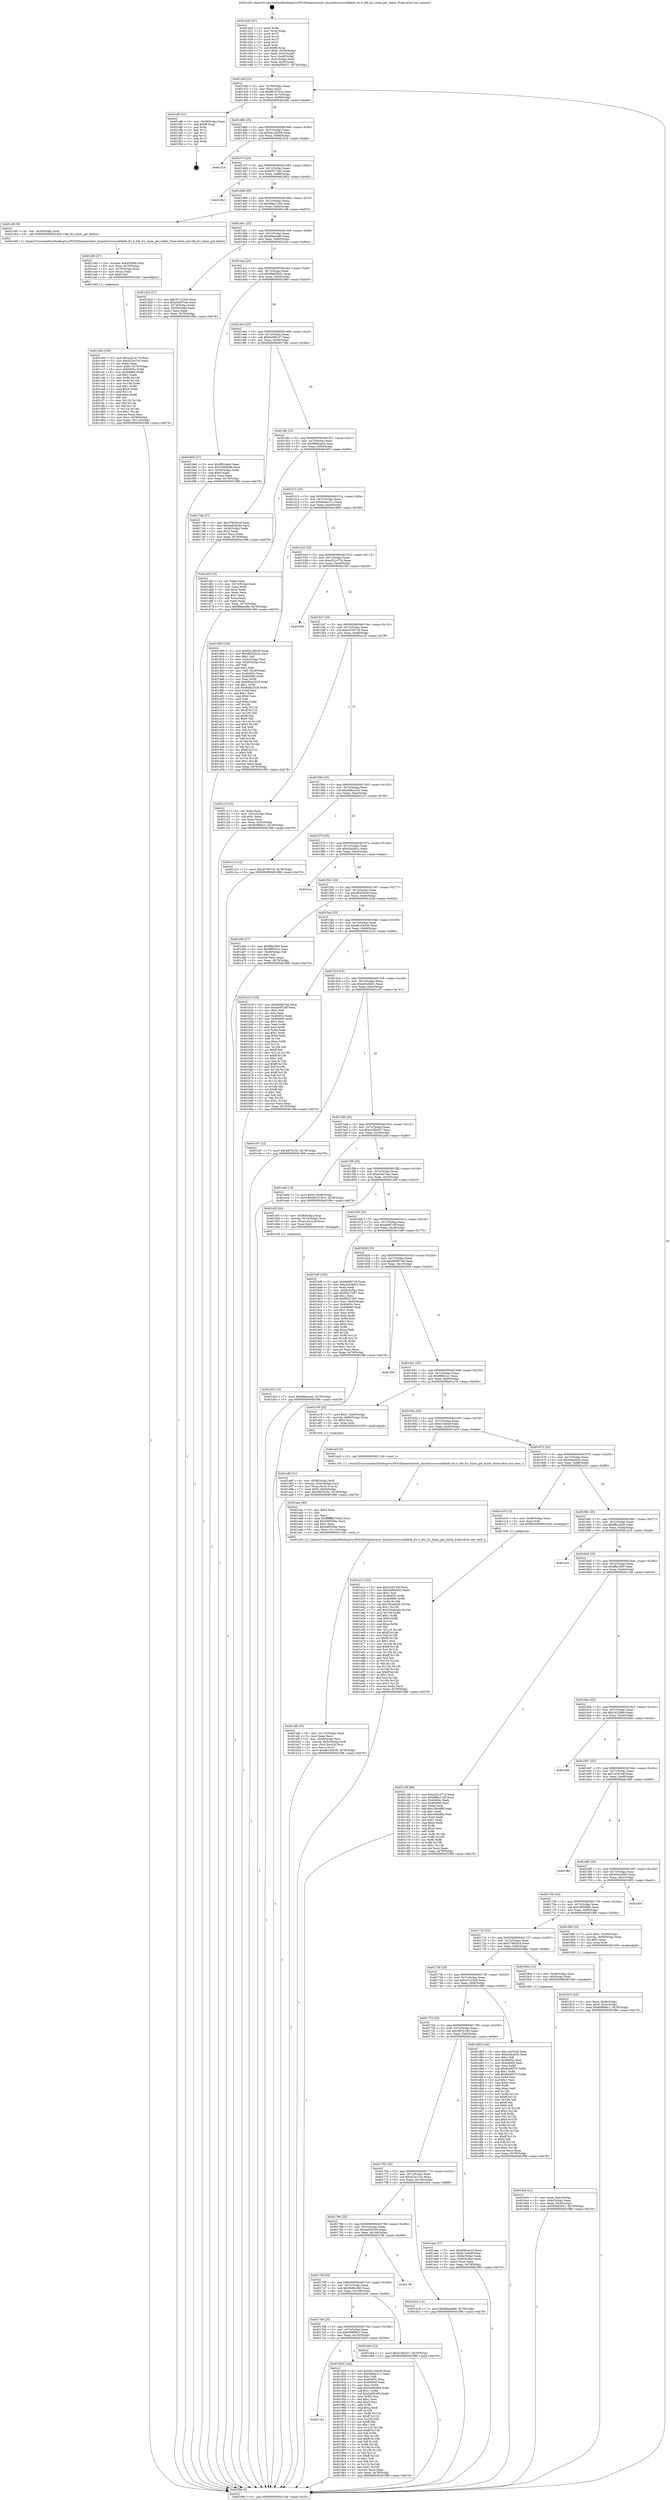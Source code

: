 digraph "0x401420" {
  label = "0x401420 (/mnt/c/Users/mathe/Desktop/tcc/POCII/binaries/extr_linuxdriversscsibfabfa_fcs.h_bfa_fcs_itnim_get_halitn_Final-ollvm.out::main(0))"
  labelloc = "t"
  node[shape=record]

  Entry [label="",width=0.3,height=0.3,shape=circle,fillcolor=black,style=filled]
  "0x40144f" [label="{
     0x40144f [23]\l
     | [instrs]\l
     &nbsp;&nbsp;0x40144f \<+3\>: mov -0x78(%rbp),%eax\l
     &nbsp;&nbsp;0x401452 \<+2\>: mov %eax,%ecx\l
     &nbsp;&nbsp;0x401454 \<+6\>: sub $0x80337bc3,%ecx\l
     &nbsp;&nbsp;0x40145a \<+3\>: mov %eax,-0x7c(%rbp)\l
     &nbsp;&nbsp;0x40145d \<+3\>: mov %ecx,-0x80(%rbp)\l
     &nbsp;&nbsp;0x401460 \<+6\>: je 0000000000401ef0 \<main+0xad0\>\l
  }"]
  "0x401ef0" [label="{
     0x401ef0 [21]\l
     | [instrs]\l
     &nbsp;&nbsp;0x401ef0 \<+3\>: mov -0x38(%rbp),%eax\l
     &nbsp;&nbsp;0x401ef3 \<+7\>: add $0xf8,%rsp\l
     &nbsp;&nbsp;0x401efa \<+1\>: pop %rbx\l
     &nbsp;&nbsp;0x401efb \<+2\>: pop %r12\l
     &nbsp;&nbsp;0x401efd \<+2\>: pop %r13\l
     &nbsp;&nbsp;0x401eff \<+2\>: pop %r14\l
     &nbsp;&nbsp;0x401f01 \<+2\>: pop %r15\l
     &nbsp;&nbsp;0x401f03 \<+1\>: pop %rbp\l
     &nbsp;&nbsp;0x401f04 \<+1\>: ret\l
  }"]
  "0x401466" [label="{
     0x401466 [25]\l
     | [instrs]\l
     &nbsp;&nbsp;0x401466 \<+5\>: jmp 000000000040146b \<main+0x4b\>\l
     &nbsp;&nbsp;0x40146b \<+3\>: mov -0x7c(%rbp),%eax\l
     &nbsp;&nbsp;0x40146e \<+5\>: sub $0x8412bb58,%eax\l
     &nbsp;&nbsp;0x401473 \<+6\>: mov %eax,-0x84(%rbp)\l
     &nbsp;&nbsp;0x401479 \<+6\>: je 0000000000401f1d \<main+0xafd\>\l
  }"]
  Exit [label="",width=0.3,height=0.3,shape=circle,fillcolor=black,style=filled,peripheries=2]
  "0x401f1d" [label="{
     0x401f1d\l
  }", style=dashed]
  "0x40147f" [label="{
     0x40147f [25]\l
     | [instrs]\l
     &nbsp;&nbsp;0x40147f \<+5\>: jmp 0000000000401484 \<main+0x64\>\l
     &nbsp;&nbsp;0x401484 \<+3\>: mov -0x7c(%rbp),%eax\l
     &nbsp;&nbsp;0x401487 \<+5\>: sub $0x85f774e2,%eax\l
     &nbsp;&nbsp;0x40148c \<+6\>: mov %eax,-0x88(%rbp)\l
     &nbsp;&nbsp;0x401492 \<+6\>: je 00000000004018b2 \<main+0x492\>\l
  }"]
  "0x401e1c" [label="{
     0x401e1c [152]\l
     | [instrs]\l
     &nbsp;&nbsp;0x401e1c \<+5\>: mov $0x142f144f,%ecx\l
     &nbsp;&nbsp;0x401e21 \<+5\>: mov $0x5b96c940,%edx\l
     &nbsp;&nbsp;0x401e26 \<+3\>: mov $0x1,%sil\l
     &nbsp;&nbsp;0x401e29 \<+8\>: mov 0x40405c,%r8d\l
     &nbsp;&nbsp;0x401e31 \<+8\>: mov 0x404060,%r9d\l
     &nbsp;&nbsp;0x401e39 \<+3\>: mov %r8d,%r10d\l
     &nbsp;&nbsp;0x401e3c \<+7\>: sub $0x192e64d2,%r10d\l
     &nbsp;&nbsp;0x401e43 \<+4\>: sub $0x1,%r10d\l
     &nbsp;&nbsp;0x401e47 \<+7\>: add $0x192e64d2,%r10d\l
     &nbsp;&nbsp;0x401e4e \<+4\>: imul %r10d,%r8d\l
     &nbsp;&nbsp;0x401e52 \<+4\>: and $0x1,%r8d\l
     &nbsp;&nbsp;0x401e56 \<+4\>: cmp $0x0,%r8d\l
     &nbsp;&nbsp;0x401e5a \<+4\>: sete %r11b\l
     &nbsp;&nbsp;0x401e5e \<+4\>: cmp $0xa,%r9d\l
     &nbsp;&nbsp;0x401e62 \<+3\>: setl %bl\l
     &nbsp;&nbsp;0x401e65 \<+3\>: mov %r11b,%r14b\l
     &nbsp;&nbsp;0x401e68 \<+4\>: xor $0xff,%r14b\l
     &nbsp;&nbsp;0x401e6c \<+3\>: mov %bl,%r15b\l
     &nbsp;&nbsp;0x401e6f \<+4\>: xor $0xff,%r15b\l
     &nbsp;&nbsp;0x401e73 \<+4\>: xor $0x1,%sil\l
     &nbsp;&nbsp;0x401e77 \<+3\>: mov %r14b,%r12b\l
     &nbsp;&nbsp;0x401e7a \<+4\>: and $0xff,%r12b\l
     &nbsp;&nbsp;0x401e7e \<+3\>: and %sil,%r11b\l
     &nbsp;&nbsp;0x401e81 \<+3\>: mov %r15b,%r13b\l
     &nbsp;&nbsp;0x401e84 \<+4\>: and $0xff,%r13b\l
     &nbsp;&nbsp;0x401e88 \<+3\>: and %sil,%bl\l
     &nbsp;&nbsp;0x401e8b \<+3\>: or %r11b,%r12b\l
     &nbsp;&nbsp;0x401e8e \<+3\>: or %bl,%r13b\l
     &nbsp;&nbsp;0x401e91 \<+3\>: xor %r13b,%r12b\l
     &nbsp;&nbsp;0x401e94 \<+3\>: or %r15b,%r14b\l
     &nbsp;&nbsp;0x401e97 \<+4\>: xor $0xff,%r14b\l
     &nbsp;&nbsp;0x401e9b \<+4\>: or $0x1,%sil\l
     &nbsp;&nbsp;0x401e9f \<+3\>: and %sil,%r14b\l
     &nbsp;&nbsp;0x401ea2 \<+3\>: or %r14b,%r12b\l
     &nbsp;&nbsp;0x401ea5 \<+4\>: test $0x1,%r12b\l
     &nbsp;&nbsp;0x401ea9 \<+3\>: cmovne %edx,%ecx\l
     &nbsp;&nbsp;0x401eac \<+3\>: mov %ecx,-0x78(%rbp)\l
     &nbsp;&nbsp;0x401eaf \<+5\>: jmp 0000000000401f98 \<main+0xb78\>\l
  }"]
  "0x4018b2" [label="{
     0x4018b2\l
  }", style=dashed]
  "0x401498" [label="{
     0x401498 [25]\l
     | [instrs]\l
     &nbsp;&nbsp;0x401498 \<+5\>: jmp 000000000040149d \<main+0x7d\>\l
     &nbsp;&nbsp;0x40149d \<+3\>: mov -0x7c(%rbp),%eax\l
     &nbsp;&nbsp;0x4014a0 \<+5\>: sub $0x86bc11e5,%eax\l
     &nbsp;&nbsp;0x4014a5 \<+6\>: mov %eax,-0x8c(%rbp)\l
     &nbsp;&nbsp;0x4014ab \<+6\>: je 0000000000401c90 \<main+0x870\>\l
  }"]
  "0x401d53" [label="{
     0x401d53 [12]\l
     | [instrs]\l
     &nbsp;&nbsp;0x401d53 \<+7\>: movl $0x9dbbcee2,-0x78(%rbp)\l
     &nbsp;&nbsp;0x401d5a \<+5\>: jmp 0000000000401f98 \<main+0xb78\>\l
  }"]
  "0x401c90" [label="{
     0x401c90 [9]\l
     | [instrs]\l
     &nbsp;&nbsp;0x401c90 \<+4\>: mov -0x58(%rbp),%rdi\l
     &nbsp;&nbsp;0x401c94 \<+5\>: call 0000000000401400 \<bfa_fcs_itnim_get_halitn\>\l
     | [calls]\l
     &nbsp;&nbsp;0x401400 \{1\} (/mnt/c/Users/mathe/Desktop/tcc/POCII/binaries/extr_linuxdriversscsibfabfa_fcs.h_bfa_fcs_itnim_get_halitn_Final-ollvm.out::bfa_fcs_itnim_get_halitn)\l
  }"]
  "0x4014b1" [label="{
     0x4014b1 [25]\l
     | [instrs]\l
     &nbsp;&nbsp;0x4014b1 \<+5\>: jmp 00000000004014b6 \<main+0x96\>\l
     &nbsp;&nbsp;0x4014b6 \<+3\>: mov -0x7c(%rbp),%eax\l
     &nbsp;&nbsp;0x4014b9 \<+5\>: sub $0x8f4eee8d,%eax\l
     &nbsp;&nbsp;0x4014be \<+6\>: mov %eax,-0x90(%rbp)\l
     &nbsp;&nbsp;0x4014c4 \<+6\>: je 0000000000401d24 \<main+0x904\>\l
  }"]
  "0x401cb4" [label="{
     0x401cb4 [100]\l
     | [instrs]\l
     &nbsp;&nbsp;0x401cb4 \<+5\>: mov $0xa321d71d,%esi\l
     &nbsp;&nbsp;0x401cb9 \<+5\>: mov $0x423cc7ec,%ecx\l
     &nbsp;&nbsp;0x401cbe \<+2\>: xor %edx,%edx\l
     &nbsp;&nbsp;0x401cc0 \<+7\>: movl $0x0,-0x74(%rbp)\l
     &nbsp;&nbsp;0x401cc7 \<+8\>: mov 0x40405c,%r8d\l
     &nbsp;&nbsp;0x401ccf \<+8\>: mov 0x404060,%r9d\l
     &nbsp;&nbsp;0x401cd7 \<+3\>: sub $0x1,%edx\l
     &nbsp;&nbsp;0x401cda \<+3\>: mov %r8d,%r10d\l
     &nbsp;&nbsp;0x401cdd \<+3\>: add %edx,%r10d\l
     &nbsp;&nbsp;0x401ce0 \<+4\>: imul %r10d,%r8d\l
     &nbsp;&nbsp;0x401ce4 \<+4\>: and $0x1,%r8d\l
     &nbsp;&nbsp;0x401ce8 \<+4\>: cmp $0x0,%r8d\l
     &nbsp;&nbsp;0x401cec \<+4\>: sete %r11b\l
     &nbsp;&nbsp;0x401cf0 \<+4\>: cmp $0xa,%r9d\l
     &nbsp;&nbsp;0x401cf4 \<+3\>: setl %bl\l
     &nbsp;&nbsp;0x401cf7 \<+3\>: mov %r11b,%r14b\l
     &nbsp;&nbsp;0x401cfa \<+3\>: and %bl,%r14b\l
     &nbsp;&nbsp;0x401cfd \<+3\>: xor %bl,%r11b\l
     &nbsp;&nbsp;0x401d00 \<+3\>: or %r11b,%r14b\l
     &nbsp;&nbsp;0x401d03 \<+4\>: test $0x1,%r14b\l
     &nbsp;&nbsp;0x401d07 \<+3\>: cmovne %ecx,%esi\l
     &nbsp;&nbsp;0x401d0a \<+3\>: mov %esi,-0x78(%rbp)\l
     &nbsp;&nbsp;0x401d0d \<+6\>: mov %eax,-0x114(%rbp)\l
     &nbsp;&nbsp;0x401d13 \<+5\>: jmp 0000000000401f98 \<main+0xb78\>\l
  }"]
  "0x401d24" [label="{
     0x401d24 [27]\l
     | [instrs]\l
     &nbsp;&nbsp;0x401d24 \<+5\>: mov $0x3c7c23c8,%eax\l
     &nbsp;&nbsp;0x401d29 \<+5\>: mov $0xe54d7cbc,%ecx\l
     &nbsp;&nbsp;0x401d2e \<+3\>: mov -0x74(%rbp),%edx\l
     &nbsp;&nbsp;0x401d31 \<+3\>: cmp -0x50(%rbp),%edx\l
     &nbsp;&nbsp;0x401d34 \<+3\>: cmovl %ecx,%eax\l
     &nbsp;&nbsp;0x401d37 \<+3\>: mov %eax,-0x78(%rbp)\l
     &nbsp;&nbsp;0x401d3a \<+5\>: jmp 0000000000401f98 \<main+0xb78\>\l
  }"]
  "0x4014ca" [label="{
     0x4014ca [25]\l
     | [instrs]\l
     &nbsp;&nbsp;0x4014ca \<+5\>: jmp 00000000004014cf \<main+0xaf\>\l
     &nbsp;&nbsp;0x4014cf \<+3\>: mov -0x7c(%rbp),%eax\l
     &nbsp;&nbsp;0x4014d2 \<+5\>: sub $0x99e82b01,%eax\l
     &nbsp;&nbsp;0x4014d7 \<+6\>: mov %eax,-0x94(%rbp)\l
     &nbsp;&nbsp;0x4014dd \<+6\>: je 00000000004018e0 \<main+0x4c0\>\l
  }"]
  "0x401c99" [label="{
     0x401c99 [27]\l
     | [instrs]\l
     &nbsp;&nbsp;0x401c99 \<+10\>: movabs $0x4020b6,%rdi\l
     &nbsp;&nbsp;0x401ca3 \<+4\>: mov %rax,-0x70(%rbp)\l
     &nbsp;&nbsp;0x401ca7 \<+4\>: mov -0x70(%rbp),%rax\l
     &nbsp;&nbsp;0x401cab \<+2\>: mov (%rax),%esi\l
     &nbsp;&nbsp;0x401cad \<+2\>: mov $0x0,%al\l
     &nbsp;&nbsp;0x401caf \<+5\>: call 0000000000401040 \<printf@plt\>\l
     | [calls]\l
     &nbsp;&nbsp;0x401040 \{1\} (unknown)\l
  }"]
  "0x4018e0" [label="{
     0x4018e0 [27]\l
     | [instrs]\l
     &nbsp;&nbsp;0x4018e0 \<+5\>: mov $0xff91abe8,%eax\l
     &nbsp;&nbsp;0x4018e5 \<+5\>: mov $0x35f0db8b,%ecx\l
     &nbsp;&nbsp;0x4018ea \<+3\>: mov -0x30(%rbp),%edx\l
     &nbsp;&nbsp;0x4018ed \<+3\>: cmp $0x0,%edx\l
     &nbsp;&nbsp;0x4018f0 \<+3\>: cmove %ecx,%eax\l
     &nbsp;&nbsp;0x4018f3 \<+3\>: mov %eax,-0x78(%rbp)\l
     &nbsp;&nbsp;0x4018f6 \<+5\>: jmp 0000000000401f98 \<main+0xb78\>\l
  }"]
  "0x4014e3" [label="{
     0x4014e3 [25]\l
     | [instrs]\l
     &nbsp;&nbsp;0x4014e3 \<+5\>: jmp 00000000004014e8 \<main+0xc8\>\l
     &nbsp;&nbsp;0x4014e8 \<+3\>: mov -0x7c(%rbp),%eax\l
     &nbsp;&nbsp;0x4014eb \<+5\>: sub $0x9a59bc57,%eax\l
     &nbsp;&nbsp;0x4014f0 \<+6\>: mov %eax,-0x98(%rbp)\l
     &nbsp;&nbsp;0x4014f6 \<+6\>: je 00000000004017db \<main+0x3bb\>\l
  }"]
  "0x401af6" [label="{
     0x401af6 [35]\l
     | [instrs]\l
     &nbsp;&nbsp;0x401af6 \<+6\>: mov -0x110(%rbp),%ecx\l
     &nbsp;&nbsp;0x401afc \<+3\>: imul %eax,%ecx\l
     &nbsp;&nbsp;0x401aff \<+4\>: mov -0x58(%rbp),%rsi\l
     &nbsp;&nbsp;0x401b03 \<+4\>: movslq -0x5c(%rbp),%rdi\l
     &nbsp;&nbsp;0x401b07 \<+4\>: mov (%rsi,%rdi,8),%rsi\l
     &nbsp;&nbsp;0x401b0b \<+2\>: mov %ecx,(%rsi)\l
     &nbsp;&nbsp;0x401b0d \<+7\>: movl $0xdb104438,-0x78(%rbp)\l
     &nbsp;&nbsp;0x401b14 \<+5\>: jmp 0000000000401f98 \<main+0xb78\>\l
  }"]
  "0x4017db" [label="{
     0x4017db [27]\l
     | [instrs]\l
     &nbsp;&nbsp;0x4017db \<+5\>: mov $0x378055c4,%eax\l
     &nbsp;&nbsp;0x4017e0 \<+5\>: mov $0x4a65d34d,%ecx\l
     &nbsp;&nbsp;0x4017e5 \<+3\>: mov -0x34(%rbp),%edx\l
     &nbsp;&nbsp;0x4017e8 \<+3\>: cmp $0x2,%edx\l
     &nbsp;&nbsp;0x4017eb \<+3\>: cmovne %ecx,%eax\l
     &nbsp;&nbsp;0x4017ee \<+3\>: mov %eax,-0x78(%rbp)\l
     &nbsp;&nbsp;0x4017f1 \<+5\>: jmp 0000000000401f98 \<main+0xb78\>\l
  }"]
  "0x4014fc" [label="{
     0x4014fc [25]\l
     | [instrs]\l
     &nbsp;&nbsp;0x4014fc \<+5\>: jmp 0000000000401501 \<main+0xe1\>\l
     &nbsp;&nbsp;0x401501 \<+3\>: mov -0x7c(%rbp),%eax\l
     &nbsp;&nbsp;0x401504 \<+5\>: sub $0x9dbbcee2,%eax\l
     &nbsp;&nbsp;0x401509 \<+6\>: mov %eax,-0x9c(%rbp)\l
     &nbsp;&nbsp;0x40150f \<+6\>: je 0000000000401d5f \<main+0x93f\>\l
  }"]
  "0x401f98" [label="{
     0x401f98 [5]\l
     | [instrs]\l
     &nbsp;&nbsp;0x401f98 \<+5\>: jmp 000000000040144f \<main+0x2f\>\l
  }"]
  "0x401420" [label="{
     0x401420 [47]\l
     | [instrs]\l
     &nbsp;&nbsp;0x401420 \<+1\>: push %rbp\l
     &nbsp;&nbsp;0x401421 \<+3\>: mov %rsp,%rbp\l
     &nbsp;&nbsp;0x401424 \<+2\>: push %r15\l
     &nbsp;&nbsp;0x401426 \<+2\>: push %r14\l
     &nbsp;&nbsp;0x401428 \<+2\>: push %r13\l
     &nbsp;&nbsp;0x40142a \<+2\>: push %r12\l
     &nbsp;&nbsp;0x40142c \<+1\>: push %rbx\l
     &nbsp;&nbsp;0x40142d \<+7\>: sub $0xf8,%rsp\l
     &nbsp;&nbsp;0x401434 \<+7\>: movl $0x0,-0x38(%rbp)\l
     &nbsp;&nbsp;0x40143b \<+3\>: mov %edi,-0x3c(%rbp)\l
     &nbsp;&nbsp;0x40143e \<+4\>: mov %rsi,-0x48(%rbp)\l
     &nbsp;&nbsp;0x401442 \<+3\>: mov -0x3c(%rbp),%edi\l
     &nbsp;&nbsp;0x401445 \<+3\>: mov %edi,-0x34(%rbp)\l
     &nbsp;&nbsp;0x401448 \<+7\>: movl $0x9a59bc57,-0x78(%rbp)\l
  }"]
  "0x401ace" [label="{
     0x401ace [40]\l
     | [instrs]\l
     &nbsp;&nbsp;0x401ace \<+5\>: mov $0x2,%ecx\l
     &nbsp;&nbsp;0x401ad3 \<+1\>: cltd\l
     &nbsp;&nbsp;0x401ad4 \<+2\>: idiv %ecx\l
     &nbsp;&nbsp;0x401ad6 \<+6\>: imul $0xfffffffe,%edx,%ecx\l
     &nbsp;&nbsp;0x401adc \<+6\>: add $0x44f5264e,%ecx\l
     &nbsp;&nbsp;0x401ae2 \<+3\>: add $0x1,%ecx\l
     &nbsp;&nbsp;0x401ae5 \<+6\>: sub $0x44f5264e,%ecx\l
     &nbsp;&nbsp;0x401aeb \<+6\>: mov %ecx,-0x110(%rbp)\l
     &nbsp;&nbsp;0x401af1 \<+5\>: call 0000000000401160 \<next_i\>\l
     | [calls]\l
     &nbsp;&nbsp;0x401160 \{1\} (/mnt/c/Users/mathe/Desktop/tcc/POCII/binaries/extr_linuxdriversscsibfabfa_fcs.h_bfa_fcs_itnim_get_halitn_Final-ollvm.out::next_i)\l
  }"]
  "0x401d5f" [label="{
     0x401d5f [33]\l
     | [instrs]\l
     &nbsp;&nbsp;0x401d5f \<+2\>: xor %eax,%eax\l
     &nbsp;&nbsp;0x401d61 \<+3\>: mov -0x74(%rbp),%ecx\l
     &nbsp;&nbsp;0x401d64 \<+2\>: mov %eax,%edx\l
     &nbsp;&nbsp;0x401d66 \<+2\>: sub %ecx,%edx\l
     &nbsp;&nbsp;0x401d68 \<+2\>: mov %eax,%ecx\l
     &nbsp;&nbsp;0x401d6a \<+3\>: sub $0x1,%ecx\l
     &nbsp;&nbsp;0x401d6d \<+2\>: add %ecx,%edx\l
     &nbsp;&nbsp;0x401d6f \<+2\>: sub %edx,%eax\l
     &nbsp;&nbsp;0x401d71 \<+3\>: mov %eax,-0x74(%rbp)\l
     &nbsp;&nbsp;0x401d74 \<+7\>: movl $0x8f4eee8d,-0x78(%rbp)\l
     &nbsp;&nbsp;0x401d7b \<+5\>: jmp 0000000000401f98 \<main+0xb78\>\l
  }"]
  "0x401515" [label="{
     0x401515 [25]\l
     | [instrs]\l
     &nbsp;&nbsp;0x401515 \<+5\>: jmp 000000000040151a \<main+0xfa\>\l
     &nbsp;&nbsp;0x40151a \<+3\>: mov -0x7c(%rbp),%eax\l
     &nbsp;&nbsp;0x40151d \<+5\>: sub $0x9ddec311,%eax\l
     &nbsp;&nbsp;0x401522 \<+6\>: mov %eax,-0xa0(%rbp)\l
     &nbsp;&nbsp;0x401528 \<+6\>: je 00000000004019b9 \<main+0x599\>\l
  }"]
  "0x401a8f" [label="{
     0x401a8f [31]\l
     | [instrs]\l
     &nbsp;&nbsp;0x401a8f \<+4\>: mov -0x58(%rbp),%rdi\l
     &nbsp;&nbsp;0x401a93 \<+4\>: movslq -0x5c(%rbp),%rcx\l
     &nbsp;&nbsp;0x401a97 \<+4\>: mov %rax,(%rdi,%rcx,8)\l
     &nbsp;&nbsp;0x401a9b \<+7\>: movl $0x0,-0x64(%rbp)\l
     &nbsp;&nbsp;0x401aa2 \<+7\>: movl $0x3f97b192,-0x78(%rbp)\l
     &nbsp;&nbsp;0x401aa9 \<+5\>: jmp 0000000000401f98 \<main+0xb78\>\l
  }"]
  "0x4019b9" [label="{
     0x4019b9 [164]\l
     | [instrs]\l
     &nbsp;&nbsp;0x4019b9 \<+5\>: mov $0x8412bb58,%eax\l
     &nbsp;&nbsp;0x4019be \<+5\>: mov $0xd8205ec6,%ecx\l
     &nbsp;&nbsp;0x4019c3 \<+2\>: mov $0x1,%dl\l
     &nbsp;&nbsp;0x4019c5 \<+3\>: mov -0x5c(%rbp),%esi\l
     &nbsp;&nbsp;0x4019c8 \<+3\>: cmp -0x50(%rbp),%esi\l
     &nbsp;&nbsp;0x4019cb \<+4\>: setl %dil\l
     &nbsp;&nbsp;0x4019cf \<+4\>: and $0x1,%dil\l
     &nbsp;&nbsp;0x4019d3 \<+4\>: mov %dil,-0x29(%rbp)\l
     &nbsp;&nbsp;0x4019d7 \<+7\>: mov 0x40405c,%esi\l
     &nbsp;&nbsp;0x4019de \<+8\>: mov 0x404060,%r8d\l
     &nbsp;&nbsp;0x4019e6 \<+3\>: mov %esi,%r9d\l
     &nbsp;&nbsp;0x4019e9 \<+7\>: add $0x68be2528,%r9d\l
     &nbsp;&nbsp;0x4019f0 \<+4\>: sub $0x1,%r9d\l
     &nbsp;&nbsp;0x4019f4 \<+7\>: sub $0x68be2528,%r9d\l
     &nbsp;&nbsp;0x4019fb \<+4\>: imul %r9d,%esi\l
     &nbsp;&nbsp;0x4019ff \<+3\>: and $0x1,%esi\l
     &nbsp;&nbsp;0x401a02 \<+3\>: cmp $0x0,%esi\l
     &nbsp;&nbsp;0x401a05 \<+4\>: sete %dil\l
     &nbsp;&nbsp;0x401a09 \<+4\>: cmp $0xa,%r8d\l
     &nbsp;&nbsp;0x401a0d \<+4\>: setl %r10b\l
     &nbsp;&nbsp;0x401a11 \<+3\>: mov %dil,%r11b\l
     &nbsp;&nbsp;0x401a14 \<+4\>: xor $0xff,%r11b\l
     &nbsp;&nbsp;0x401a18 \<+3\>: mov %r10b,%bl\l
     &nbsp;&nbsp;0x401a1b \<+3\>: xor $0xff,%bl\l
     &nbsp;&nbsp;0x401a1e \<+3\>: xor $0x0,%dl\l
     &nbsp;&nbsp;0x401a21 \<+3\>: mov %r11b,%r14b\l
     &nbsp;&nbsp;0x401a24 \<+4\>: and $0x0,%r14b\l
     &nbsp;&nbsp;0x401a28 \<+3\>: and %dl,%dil\l
     &nbsp;&nbsp;0x401a2b \<+3\>: mov %bl,%r15b\l
     &nbsp;&nbsp;0x401a2e \<+4\>: and $0x0,%r15b\l
     &nbsp;&nbsp;0x401a32 \<+3\>: and %dl,%r10b\l
     &nbsp;&nbsp;0x401a35 \<+3\>: or %dil,%r14b\l
     &nbsp;&nbsp;0x401a38 \<+3\>: or %r10b,%r15b\l
     &nbsp;&nbsp;0x401a3b \<+3\>: xor %r15b,%r14b\l
     &nbsp;&nbsp;0x401a3e \<+3\>: or %bl,%r11b\l
     &nbsp;&nbsp;0x401a41 \<+4\>: xor $0xff,%r11b\l
     &nbsp;&nbsp;0x401a45 \<+3\>: or $0x0,%dl\l
     &nbsp;&nbsp;0x401a48 \<+3\>: and %dl,%r11b\l
     &nbsp;&nbsp;0x401a4b \<+3\>: or %r11b,%r14b\l
     &nbsp;&nbsp;0x401a4e \<+4\>: test $0x1,%r14b\l
     &nbsp;&nbsp;0x401a52 \<+3\>: cmovne %ecx,%eax\l
     &nbsp;&nbsp;0x401a55 \<+3\>: mov %eax,-0x78(%rbp)\l
     &nbsp;&nbsp;0x401a58 \<+5\>: jmp 0000000000401f98 \<main+0xb78\>\l
  }"]
  "0x40152e" [label="{
     0x40152e [25]\l
     | [instrs]\l
     &nbsp;&nbsp;0x40152e \<+5\>: jmp 0000000000401533 \<main+0x113\>\l
     &nbsp;&nbsp;0x401533 \<+3\>: mov -0x7c(%rbp),%eax\l
     &nbsp;&nbsp;0x401536 \<+5\>: sub $0xa321d71d,%eax\l
     &nbsp;&nbsp;0x40153b \<+6\>: mov %eax,-0xa4(%rbp)\l
     &nbsp;&nbsp;0x401541 \<+6\>: je 0000000000401f48 \<main+0xb28\>\l
  }"]
  "0x4017d1" [label="{
     0x4017d1\l
  }", style=dashed]
  "0x401f48" [label="{
     0x401f48\l
  }", style=dashed]
  "0x401547" [label="{
     0x401547 [25]\l
     | [instrs]\l
     &nbsp;&nbsp;0x401547 \<+5\>: jmp 000000000040154c \<main+0x12c\>\l
     &nbsp;&nbsp;0x40154c \<+3\>: mov -0x7c(%rbp),%eax\l
     &nbsp;&nbsp;0x40154f \<+5\>: sub $0xc67567c9,%eax\l
     &nbsp;&nbsp;0x401554 \<+6\>: mov %eax,-0xa8(%rbp)\l
     &nbsp;&nbsp;0x40155a \<+6\>: je 0000000000401c1f \<main+0x7ff\>\l
  }"]
  "0x401929" [label="{
     0x401929 [144]\l
     | [instrs]\l
     &nbsp;&nbsp;0x401929 \<+5\>: mov $0x8412bb58,%eax\l
     &nbsp;&nbsp;0x40192e \<+5\>: mov $0x9ddec311,%ecx\l
     &nbsp;&nbsp;0x401933 \<+2\>: mov $0x1,%dl\l
     &nbsp;&nbsp;0x401935 \<+7\>: mov 0x40405c,%esi\l
     &nbsp;&nbsp;0x40193c \<+7\>: mov 0x404060,%edi\l
     &nbsp;&nbsp;0x401943 \<+3\>: mov %esi,%r8d\l
     &nbsp;&nbsp;0x401946 \<+7\>: add $0x5af9b499,%r8d\l
     &nbsp;&nbsp;0x40194d \<+4\>: sub $0x1,%r8d\l
     &nbsp;&nbsp;0x401951 \<+7\>: sub $0x5af9b499,%r8d\l
     &nbsp;&nbsp;0x401958 \<+4\>: imul %r8d,%esi\l
     &nbsp;&nbsp;0x40195c \<+3\>: and $0x1,%esi\l
     &nbsp;&nbsp;0x40195f \<+3\>: cmp $0x0,%esi\l
     &nbsp;&nbsp;0x401962 \<+4\>: sete %r9b\l
     &nbsp;&nbsp;0x401966 \<+3\>: cmp $0xa,%edi\l
     &nbsp;&nbsp;0x401969 \<+4\>: setl %r10b\l
     &nbsp;&nbsp;0x40196d \<+3\>: mov %r9b,%r11b\l
     &nbsp;&nbsp;0x401970 \<+4\>: xor $0xff,%r11b\l
     &nbsp;&nbsp;0x401974 \<+3\>: mov %r10b,%bl\l
     &nbsp;&nbsp;0x401977 \<+3\>: xor $0xff,%bl\l
     &nbsp;&nbsp;0x40197a \<+3\>: xor $0x1,%dl\l
     &nbsp;&nbsp;0x40197d \<+3\>: mov %r11b,%r14b\l
     &nbsp;&nbsp;0x401980 \<+4\>: and $0xff,%r14b\l
     &nbsp;&nbsp;0x401984 \<+3\>: and %dl,%r9b\l
     &nbsp;&nbsp;0x401987 \<+3\>: mov %bl,%r15b\l
     &nbsp;&nbsp;0x40198a \<+4\>: and $0xff,%r15b\l
     &nbsp;&nbsp;0x40198e \<+3\>: and %dl,%r10b\l
     &nbsp;&nbsp;0x401991 \<+3\>: or %r9b,%r14b\l
     &nbsp;&nbsp;0x401994 \<+3\>: or %r10b,%r15b\l
     &nbsp;&nbsp;0x401997 \<+3\>: xor %r15b,%r14b\l
     &nbsp;&nbsp;0x40199a \<+3\>: or %bl,%r11b\l
     &nbsp;&nbsp;0x40199d \<+4\>: xor $0xff,%r11b\l
     &nbsp;&nbsp;0x4019a1 \<+3\>: or $0x1,%dl\l
     &nbsp;&nbsp;0x4019a4 \<+3\>: and %dl,%r11b\l
     &nbsp;&nbsp;0x4019a7 \<+3\>: or %r11b,%r14b\l
     &nbsp;&nbsp;0x4019aa \<+4\>: test $0x1,%r14b\l
     &nbsp;&nbsp;0x4019ae \<+3\>: cmovne %ecx,%eax\l
     &nbsp;&nbsp;0x4019b1 \<+3\>: mov %eax,-0x78(%rbp)\l
     &nbsp;&nbsp;0x4019b4 \<+5\>: jmp 0000000000401f98 \<main+0xb78\>\l
  }"]
  "0x401c1f" [label="{
     0x401c1f [25]\l
     | [instrs]\l
     &nbsp;&nbsp;0x401c1f \<+2\>: xor %eax,%eax\l
     &nbsp;&nbsp;0x401c21 \<+3\>: mov -0x5c(%rbp),%ecx\l
     &nbsp;&nbsp;0x401c24 \<+3\>: sub $0x1,%eax\l
     &nbsp;&nbsp;0x401c27 \<+2\>: sub %eax,%ecx\l
     &nbsp;&nbsp;0x401c29 \<+3\>: mov %ecx,-0x5c(%rbp)\l
     &nbsp;&nbsp;0x401c2c \<+7\>: movl $0x60f906c1,-0x78(%rbp)\l
     &nbsp;&nbsp;0x401c33 \<+5\>: jmp 0000000000401f98 \<main+0xb78\>\l
  }"]
  "0x401560" [label="{
     0x401560 [25]\l
     | [instrs]\l
     &nbsp;&nbsp;0x401560 \<+5\>: jmp 0000000000401565 \<main+0x145\>\l
     &nbsp;&nbsp;0x401565 \<+3\>: mov -0x7c(%rbp),%eax\l
     &nbsp;&nbsp;0x401568 \<+5\>: sub $0xd09cec25,%eax\l
     &nbsp;&nbsp;0x40156d \<+6\>: mov %eax,-0xac(%rbp)\l
     &nbsp;&nbsp;0x401573 \<+6\>: je 0000000000401c13 \<main+0x7f3\>\l
  }"]
  "0x4017b8" [label="{
     0x4017b8 [25]\l
     | [instrs]\l
     &nbsp;&nbsp;0x4017b8 \<+5\>: jmp 00000000004017bd \<main+0x39d\>\l
     &nbsp;&nbsp;0x4017bd \<+3\>: mov -0x7c(%rbp),%eax\l
     &nbsp;&nbsp;0x4017c0 \<+5\>: sub $0x60f906c1,%eax\l
     &nbsp;&nbsp;0x4017c5 \<+6\>: mov %eax,-0x10c(%rbp)\l
     &nbsp;&nbsp;0x4017cb \<+6\>: je 0000000000401929 \<main+0x509\>\l
  }"]
  "0x401c13" [label="{
     0x401c13 [12]\l
     | [instrs]\l
     &nbsp;&nbsp;0x401c13 \<+7\>: movl $0xc67567c9,-0x78(%rbp)\l
     &nbsp;&nbsp;0x401c1a \<+5\>: jmp 0000000000401f98 \<main+0xb78\>\l
  }"]
  "0x401579" [label="{
     0x401579 [25]\l
     | [instrs]\l
     &nbsp;&nbsp;0x401579 \<+5\>: jmp 000000000040157e \<main+0x15e\>\l
     &nbsp;&nbsp;0x40157e \<+3\>: mov -0x7c(%rbp),%eax\l
     &nbsp;&nbsp;0x401581 \<+5\>: sub $0xd3ecfb1c,%eax\l
     &nbsp;&nbsp;0x401586 \<+6\>: mov %eax,-0xb0(%rbp)\l
     &nbsp;&nbsp;0x40158c \<+6\>: je 0000000000401ecc \<main+0xaac\>\l
  }"]
  "0x401eb4" [label="{
     0x401eb4 [12]\l
     | [instrs]\l
     &nbsp;&nbsp;0x401eb4 \<+7\>: movl $0xe1df2d37,-0x78(%rbp)\l
     &nbsp;&nbsp;0x401ebb \<+5\>: jmp 0000000000401f98 \<main+0xb78\>\l
  }"]
  "0x401ecc" [label="{
     0x401ecc\l
  }", style=dashed]
  "0x401592" [label="{
     0x401592 [25]\l
     | [instrs]\l
     &nbsp;&nbsp;0x401592 \<+5\>: jmp 0000000000401597 \<main+0x177\>\l
     &nbsp;&nbsp;0x401597 \<+3\>: mov -0x7c(%rbp),%eax\l
     &nbsp;&nbsp;0x40159a \<+5\>: sub $0xd8205ec6,%eax\l
     &nbsp;&nbsp;0x40159f \<+6\>: mov %eax,-0xb4(%rbp)\l
     &nbsp;&nbsp;0x4015a5 \<+6\>: je 0000000000401a5d \<main+0x63d\>\l
  }"]
  "0x40179f" [label="{
     0x40179f [25]\l
     | [instrs]\l
     &nbsp;&nbsp;0x40179f \<+5\>: jmp 00000000004017a4 \<main+0x384\>\l
     &nbsp;&nbsp;0x4017a4 \<+3\>: mov -0x7c(%rbp),%eax\l
     &nbsp;&nbsp;0x4017a7 \<+5\>: sub $0x5b96c940,%eax\l
     &nbsp;&nbsp;0x4017ac \<+6\>: mov %eax,-0x108(%rbp)\l
     &nbsp;&nbsp;0x4017b2 \<+6\>: je 0000000000401eb4 \<main+0xa94\>\l
  }"]
  "0x401a5d" [label="{
     0x401a5d [27]\l
     | [instrs]\l
     &nbsp;&nbsp;0x401a5d \<+5\>: mov $0xfffa1683,%eax\l
     &nbsp;&nbsp;0x401a62 \<+5\>: mov $0xf9f522cc,%ecx\l
     &nbsp;&nbsp;0x401a67 \<+3\>: mov -0x29(%rbp),%dl\l
     &nbsp;&nbsp;0x401a6a \<+3\>: test $0x1,%dl\l
     &nbsp;&nbsp;0x401a6d \<+3\>: cmovne %ecx,%eax\l
     &nbsp;&nbsp;0x401a70 \<+3\>: mov %eax,-0x78(%rbp)\l
     &nbsp;&nbsp;0x401a73 \<+5\>: jmp 0000000000401f98 \<main+0xb78\>\l
  }"]
  "0x4015ab" [label="{
     0x4015ab [25]\l
     | [instrs]\l
     &nbsp;&nbsp;0x4015ab \<+5\>: jmp 00000000004015b0 \<main+0x190\>\l
     &nbsp;&nbsp;0x4015b0 \<+3\>: mov -0x7c(%rbp),%eax\l
     &nbsp;&nbsp;0x4015b3 \<+5\>: sub $0xdb104438,%eax\l
     &nbsp;&nbsp;0x4015b8 \<+6\>: mov %eax,-0xb8(%rbp)\l
     &nbsp;&nbsp;0x4015be \<+6\>: je 0000000000401b19 \<main+0x6f9\>\l
  }"]
  "0x4017f6" [label="{
     0x4017f6\l
  }", style=dashed]
  "0x401b19" [label="{
     0x401b19 [134]\l
     | [instrs]\l
     &nbsp;&nbsp;0x401b19 \<+5\>: mov $0xf4d9074d,%eax\l
     &nbsp;&nbsp;0x401b1e \<+5\>: mov $0xeb4f7c8f,%ecx\l
     &nbsp;&nbsp;0x401b23 \<+2\>: mov $0x1,%dl\l
     &nbsp;&nbsp;0x401b25 \<+2\>: xor %esi,%esi\l
     &nbsp;&nbsp;0x401b27 \<+7\>: mov 0x40405c,%edi\l
     &nbsp;&nbsp;0x401b2e \<+8\>: mov 0x404060,%r8d\l
     &nbsp;&nbsp;0x401b36 \<+3\>: sub $0x1,%esi\l
     &nbsp;&nbsp;0x401b39 \<+3\>: mov %edi,%r9d\l
     &nbsp;&nbsp;0x401b3c \<+3\>: add %esi,%r9d\l
     &nbsp;&nbsp;0x401b3f \<+4\>: imul %r9d,%edi\l
     &nbsp;&nbsp;0x401b43 \<+3\>: and $0x1,%edi\l
     &nbsp;&nbsp;0x401b46 \<+3\>: cmp $0x0,%edi\l
     &nbsp;&nbsp;0x401b49 \<+4\>: sete %r10b\l
     &nbsp;&nbsp;0x401b4d \<+4\>: cmp $0xa,%r8d\l
     &nbsp;&nbsp;0x401b51 \<+4\>: setl %r11b\l
     &nbsp;&nbsp;0x401b55 \<+3\>: mov %r10b,%bl\l
     &nbsp;&nbsp;0x401b58 \<+3\>: xor $0xff,%bl\l
     &nbsp;&nbsp;0x401b5b \<+3\>: mov %r11b,%r14b\l
     &nbsp;&nbsp;0x401b5e \<+4\>: xor $0xff,%r14b\l
     &nbsp;&nbsp;0x401b62 \<+3\>: xor $0x1,%dl\l
     &nbsp;&nbsp;0x401b65 \<+3\>: mov %bl,%r15b\l
     &nbsp;&nbsp;0x401b68 \<+4\>: and $0xff,%r15b\l
     &nbsp;&nbsp;0x401b6c \<+3\>: and %dl,%r10b\l
     &nbsp;&nbsp;0x401b6f \<+3\>: mov %r14b,%r12b\l
     &nbsp;&nbsp;0x401b72 \<+4\>: and $0xff,%r12b\l
     &nbsp;&nbsp;0x401b76 \<+3\>: and %dl,%r11b\l
     &nbsp;&nbsp;0x401b79 \<+3\>: or %r10b,%r15b\l
     &nbsp;&nbsp;0x401b7c \<+3\>: or %r11b,%r12b\l
     &nbsp;&nbsp;0x401b7f \<+3\>: xor %r12b,%r15b\l
     &nbsp;&nbsp;0x401b82 \<+3\>: or %r14b,%bl\l
     &nbsp;&nbsp;0x401b85 \<+3\>: xor $0xff,%bl\l
     &nbsp;&nbsp;0x401b88 \<+3\>: or $0x1,%dl\l
     &nbsp;&nbsp;0x401b8b \<+2\>: and %dl,%bl\l
     &nbsp;&nbsp;0x401b8d \<+3\>: or %bl,%r15b\l
     &nbsp;&nbsp;0x401b90 \<+4\>: test $0x1,%r15b\l
     &nbsp;&nbsp;0x401b94 \<+3\>: cmovne %ecx,%eax\l
     &nbsp;&nbsp;0x401b97 \<+3\>: mov %eax,-0x78(%rbp)\l
     &nbsp;&nbsp;0x401b9a \<+5\>: jmp 0000000000401f98 \<main+0xb78\>\l
  }"]
  "0x4015c4" [label="{
     0x4015c4 [25]\l
     | [instrs]\l
     &nbsp;&nbsp;0x4015c4 \<+5\>: jmp 00000000004015c9 \<main+0x1a9\>\l
     &nbsp;&nbsp;0x4015c9 \<+3\>: mov -0x7c(%rbp),%eax\l
     &nbsp;&nbsp;0x4015cc \<+5\>: sub $0xdc5c8d23,%eax\l
     &nbsp;&nbsp;0x4015d1 \<+6\>: mov %eax,-0xbc(%rbp)\l
     &nbsp;&nbsp;0x4015d7 \<+6\>: je 0000000000401c07 \<main+0x7e7\>\l
  }"]
  "0x401786" [label="{
     0x401786 [25]\l
     | [instrs]\l
     &nbsp;&nbsp;0x401786 \<+5\>: jmp 000000000040178b \<main+0x36b\>\l
     &nbsp;&nbsp;0x40178b \<+3\>: mov -0x7c(%rbp),%eax\l
     &nbsp;&nbsp;0x40178e \<+5\>: sub $0x4a65d34d,%eax\l
     &nbsp;&nbsp;0x401793 \<+6\>: mov %eax,-0x104(%rbp)\l
     &nbsp;&nbsp;0x401799 \<+6\>: je 00000000004017f6 \<main+0x3d6\>\l
  }"]
  "0x401c07" [label="{
     0x401c07 [12]\l
     | [instrs]\l
     &nbsp;&nbsp;0x401c07 \<+7\>: movl $0x3f97b192,-0x78(%rbp)\l
     &nbsp;&nbsp;0x401c0e \<+5\>: jmp 0000000000401f98 \<main+0xb78\>\l
  }"]
  "0x4015dd" [label="{
     0x4015dd [25]\l
     | [instrs]\l
     &nbsp;&nbsp;0x4015dd \<+5\>: jmp 00000000004015e2 \<main+0x1c2\>\l
     &nbsp;&nbsp;0x4015e2 \<+3\>: mov -0x7c(%rbp),%eax\l
     &nbsp;&nbsp;0x4015e5 \<+5\>: sub $0xe1df2d37,%eax\l
     &nbsp;&nbsp;0x4015ea \<+6\>: mov %eax,-0xc0(%rbp)\l
     &nbsp;&nbsp;0x4015f0 \<+6\>: je 0000000000401edd \<main+0xabd\>\l
  }"]
  "0x401d18" [label="{
     0x401d18 [12]\l
     | [instrs]\l
     &nbsp;&nbsp;0x401d18 \<+7\>: movl $0x8f4eee8d,-0x78(%rbp)\l
     &nbsp;&nbsp;0x401d1f \<+5\>: jmp 0000000000401f98 \<main+0xb78\>\l
  }"]
  "0x401edd" [label="{
     0x401edd [19]\l
     | [instrs]\l
     &nbsp;&nbsp;0x401edd \<+7\>: movl $0x0,-0x38(%rbp)\l
     &nbsp;&nbsp;0x401ee4 \<+7\>: movl $0x80337bc3,-0x78(%rbp)\l
     &nbsp;&nbsp;0x401eeb \<+5\>: jmp 0000000000401f98 \<main+0xb78\>\l
  }"]
  "0x4015f6" [label="{
     0x4015f6 [25]\l
     | [instrs]\l
     &nbsp;&nbsp;0x4015f6 \<+5\>: jmp 00000000004015fb \<main+0x1db\>\l
     &nbsp;&nbsp;0x4015fb \<+3\>: mov -0x7c(%rbp),%eax\l
     &nbsp;&nbsp;0x4015fe \<+5\>: sub $0xe54d7cbc,%eax\l
     &nbsp;&nbsp;0x401603 \<+6\>: mov %eax,-0xc4(%rbp)\l
     &nbsp;&nbsp;0x401609 \<+6\>: je 0000000000401d3f \<main+0x91f\>\l
  }"]
  "0x40176d" [label="{
     0x40176d [25]\l
     | [instrs]\l
     &nbsp;&nbsp;0x40176d \<+5\>: jmp 0000000000401772 \<main+0x352\>\l
     &nbsp;&nbsp;0x401772 \<+3\>: mov -0x7c(%rbp),%eax\l
     &nbsp;&nbsp;0x401775 \<+5\>: sub $0x423cc7ec,%eax\l
     &nbsp;&nbsp;0x40177a \<+6\>: mov %eax,-0x100(%rbp)\l
     &nbsp;&nbsp;0x401780 \<+6\>: je 0000000000401d18 \<main+0x8f8\>\l
  }"]
  "0x401d3f" [label="{
     0x401d3f [20]\l
     | [instrs]\l
     &nbsp;&nbsp;0x401d3f \<+4\>: mov -0x58(%rbp),%rax\l
     &nbsp;&nbsp;0x401d43 \<+4\>: movslq -0x74(%rbp),%rcx\l
     &nbsp;&nbsp;0x401d47 \<+4\>: mov (%rax,%rcx,8),%rax\l
     &nbsp;&nbsp;0x401d4b \<+3\>: mov %rax,%rdi\l
     &nbsp;&nbsp;0x401d4e \<+5\>: call 0000000000401030 \<free@plt\>\l
     | [calls]\l
     &nbsp;&nbsp;0x401030 \{1\} (unknown)\l
  }"]
  "0x40160f" [label="{
     0x40160f [25]\l
     | [instrs]\l
     &nbsp;&nbsp;0x40160f \<+5\>: jmp 0000000000401614 \<main+0x1f4\>\l
     &nbsp;&nbsp;0x401614 \<+3\>: mov -0x7c(%rbp),%eax\l
     &nbsp;&nbsp;0x401617 \<+5\>: sub $0xeb4f7c8f,%eax\l
     &nbsp;&nbsp;0x40161c \<+6\>: mov %eax,-0xc8(%rbp)\l
     &nbsp;&nbsp;0x401622 \<+6\>: je 0000000000401b9f \<main+0x77f\>\l
  }"]
  "0x401aae" [label="{
     0x401aae [27]\l
     | [instrs]\l
     &nbsp;&nbsp;0x401aae \<+5\>: mov $0xd09cec25,%eax\l
     &nbsp;&nbsp;0x401ab3 \<+5\>: mov $0xfc7e0edf,%ecx\l
     &nbsp;&nbsp;0x401ab8 \<+3\>: mov -0x64(%rbp),%edx\l
     &nbsp;&nbsp;0x401abb \<+3\>: cmp -0x60(%rbp),%edx\l
     &nbsp;&nbsp;0x401abe \<+3\>: cmovl %ecx,%eax\l
     &nbsp;&nbsp;0x401ac1 \<+3\>: mov %eax,-0x78(%rbp)\l
     &nbsp;&nbsp;0x401ac4 \<+5\>: jmp 0000000000401f98 \<main+0xb78\>\l
  }"]
  "0x401b9f" [label="{
     0x401b9f [104]\l
     | [instrs]\l
     &nbsp;&nbsp;0x401b9f \<+5\>: mov $0xf4d9074d,%eax\l
     &nbsp;&nbsp;0x401ba4 \<+5\>: mov $0xdc5c8d23,%ecx\l
     &nbsp;&nbsp;0x401ba9 \<+2\>: xor %edx,%edx\l
     &nbsp;&nbsp;0x401bab \<+3\>: mov -0x64(%rbp),%esi\l
     &nbsp;&nbsp;0x401bae \<+6\>: add $0xf5b27497,%esi\l
     &nbsp;&nbsp;0x401bb4 \<+3\>: add $0x1,%esi\l
     &nbsp;&nbsp;0x401bb7 \<+6\>: sub $0xf5b27497,%esi\l
     &nbsp;&nbsp;0x401bbd \<+3\>: mov %esi,-0x64(%rbp)\l
     &nbsp;&nbsp;0x401bc0 \<+7\>: mov 0x40405c,%esi\l
     &nbsp;&nbsp;0x401bc7 \<+7\>: mov 0x404060,%edi\l
     &nbsp;&nbsp;0x401bce \<+3\>: sub $0x1,%edx\l
     &nbsp;&nbsp;0x401bd1 \<+3\>: mov %esi,%r8d\l
     &nbsp;&nbsp;0x401bd4 \<+3\>: add %edx,%r8d\l
     &nbsp;&nbsp;0x401bd7 \<+4\>: imul %r8d,%esi\l
     &nbsp;&nbsp;0x401bdb \<+3\>: and $0x1,%esi\l
     &nbsp;&nbsp;0x401bde \<+3\>: cmp $0x0,%esi\l
     &nbsp;&nbsp;0x401be1 \<+4\>: sete %r9b\l
     &nbsp;&nbsp;0x401be5 \<+3\>: cmp $0xa,%edi\l
     &nbsp;&nbsp;0x401be8 \<+4\>: setl %r10b\l
     &nbsp;&nbsp;0x401bec \<+3\>: mov %r9b,%r11b\l
     &nbsp;&nbsp;0x401bef \<+3\>: and %r10b,%r11b\l
     &nbsp;&nbsp;0x401bf2 \<+3\>: xor %r10b,%r9b\l
     &nbsp;&nbsp;0x401bf5 \<+3\>: or %r9b,%r11b\l
     &nbsp;&nbsp;0x401bf8 \<+4\>: test $0x1,%r11b\l
     &nbsp;&nbsp;0x401bfc \<+3\>: cmovne %ecx,%eax\l
     &nbsp;&nbsp;0x401bff \<+3\>: mov %eax,-0x78(%rbp)\l
     &nbsp;&nbsp;0x401c02 \<+5\>: jmp 0000000000401f98 \<main+0xb78\>\l
  }"]
  "0x401628" [label="{
     0x401628 [25]\l
     | [instrs]\l
     &nbsp;&nbsp;0x401628 \<+5\>: jmp 000000000040162d \<main+0x20d\>\l
     &nbsp;&nbsp;0x40162d \<+3\>: mov -0x7c(%rbp),%eax\l
     &nbsp;&nbsp;0x401630 \<+5\>: sub $0xf4d9074d,%eax\l
     &nbsp;&nbsp;0x401635 \<+6\>: mov %eax,-0xcc(%rbp)\l
     &nbsp;&nbsp;0x40163b \<+6\>: je 0000000000401f29 \<main+0xb09\>\l
  }"]
  "0x401754" [label="{
     0x401754 [25]\l
     | [instrs]\l
     &nbsp;&nbsp;0x401754 \<+5\>: jmp 0000000000401759 \<main+0x339\>\l
     &nbsp;&nbsp;0x401759 \<+3\>: mov -0x7c(%rbp),%eax\l
     &nbsp;&nbsp;0x40175c \<+5\>: sub $0x3f97b192,%eax\l
     &nbsp;&nbsp;0x401761 \<+6\>: mov %eax,-0xfc(%rbp)\l
     &nbsp;&nbsp;0x401767 \<+6\>: je 0000000000401aae \<main+0x68e\>\l
  }"]
  "0x401f29" [label="{
     0x401f29\l
  }", style=dashed]
  "0x401641" [label="{
     0x401641 [25]\l
     | [instrs]\l
     &nbsp;&nbsp;0x401641 \<+5\>: jmp 0000000000401646 \<main+0x226\>\l
     &nbsp;&nbsp;0x401646 \<+3\>: mov -0x7c(%rbp),%eax\l
     &nbsp;&nbsp;0x401649 \<+5\>: sub $0xf9f522cc,%eax\l
     &nbsp;&nbsp;0x40164e \<+6\>: mov %eax,-0xd0(%rbp)\l
     &nbsp;&nbsp;0x401654 \<+6\>: je 0000000000401a78 \<main+0x658\>\l
  }"]
  "0x401d80" [label="{
     0x401d80 [144]\l
     | [instrs]\l
     &nbsp;&nbsp;0x401d80 \<+5\>: mov $0x142f144f,%eax\l
     &nbsp;&nbsp;0x401d85 \<+5\>: mov $0xfcbb4d34,%ecx\l
     &nbsp;&nbsp;0x401d8a \<+2\>: mov $0x1,%dl\l
     &nbsp;&nbsp;0x401d8c \<+7\>: mov 0x40405c,%esi\l
     &nbsp;&nbsp;0x401d93 \<+7\>: mov 0x404060,%edi\l
     &nbsp;&nbsp;0x401d9a \<+3\>: mov %esi,%r8d\l
     &nbsp;&nbsp;0x401d9d \<+7\>: sub $0x8d4f5f75,%r8d\l
     &nbsp;&nbsp;0x401da4 \<+4\>: sub $0x1,%r8d\l
     &nbsp;&nbsp;0x401da8 \<+7\>: add $0x8d4f5f75,%r8d\l
     &nbsp;&nbsp;0x401daf \<+4\>: imul %r8d,%esi\l
     &nbsp;&nbsp;0x401db3 \<+3\>: and $0x1,%esi\l
     &nbsp;&nbsp;0x401db6 \<+3\>: cmp $0x0,%esi\l
     &nbsp;&nbsp;0x401db9 \<+4\>: sete %r9b\l
     &nbsp;&nbsp;0x401dbd \<+3\>: cmp $0xa,%edi\l
     &nbsp;&nbsp;0x401dc0 \<+4\>: setl %r10b\l
     &nbsp;&nbsp;0x401dc4 \<+3\>: mov %r9b,%r11b\l
     &nbsp;&nbsp;0x401dc7 \<+4\>: xor $0xff,%r11b\l
     &nbsp;&nbsp;0x401dcb \<+3\>: mov %r10b,%bl\l
     &nbsp;&nbsp;0x401dce \<+3\>: xor $0xff,%bl\l
     &nbsp;&nbsp;0x401dd1 \<+3\>: xor $0x0,%dl\l
     &nbsp;&nbsp;0x401dd4 \<+3\>: mov %r11b,%r14b\l
     &nbsp;&nbsp;0x401dd7 \<+4\>: and $0x0,%r14b\l
     &nbsp;&nbsp;0x401ddb \<+3\>: and %dl,%r9b\l
     &nbsp;&nbsp;0x401dde \<+3\>: mov %bl,%r15b\l
     &nbsp;&nbsp;0x401de1 \<+4\>: and $0x0,%r15b\l
     &nbsp;&nbsp;0x401de5 \<+3\>: and %dl,%r10b\l
     &nbsp;&nbsp;0x401de8 \<+3\>: or %r9b,%r14b\l
     &nbsp;&nbsp;0x401deb \<+3\>: or %r10b,%r15b\l
     &nbsp;&nbsp;0x401dee \<+3\>: xor %r15b,%r14b\l
     &nbsp;&nbsp;0x401df1 \<+3\>: or %bl,%r11b\l
     &nbsp;&nbsp;0x401df4 \<+4\>: xor $0xff,%r11b\l
     &nbsp;&nbsp;0x401df8 \<+3\>: or $0x0,%dl\l
     &nbsp;&nbsp;0x401dfb \<+3\>: and %dl,%r11b\l
     &nbsp;&nbsp;0x401dfe \<+3\>: or %r11b,%r14b\l
     &nbsp;&nbsp;0x401e01 \<+4\>: test $0x1,%r14b\l
     &nbsp;&nbsp;0x401e05 \<+3\>: cmovne %ecx,%eax\l
     &nbsp;&nbsp;0x401e08 \<+3\>: mov %eax,-0x78(%rbp)\l
     &nbsp;&nbsp;0x401e0b \<+5\>: jmp 0000000000401f98 \<main+0xb78\>\l
  }"]
  "0x401a78" [label="{
     0x401a78 [23]\l
     | [instrs]\l
     &nbsp;&nbsp;0x401a78 \<+7\>: movl $0x1,-0x60(%rbp)\l
     &nbsp;&nbsp;0x401a7f \<+4\>: movslq -0x60(%rbp),%rax\l
     &nbsp;&nbsp;0x401a83 \<+4\>: shl $0x2,%rax\l
     &nbsp;&nbsp;0x401a87 \<+3\>: mov %rax,%rdi\l
     &nbsp;&nbsp;0x401a8a \<+5\>: call 0000000000401050 \<malloc@plt\>\l
     | [calls]\l
     &nbsp;&nbsp;0x401050 \{1\} (unknown)\l
  }"]
  "0x40165a" [label="{
     0x40165a [25]\l
     | [instrs]\l
     &nbsp;&nbsp;0x40165a \<+5\>: jmp 000000000040165f \<main+0x23f\>\l
     &nbsp;&nbsp;0x40165f \<+3\>: mov -0x7c(%rbp),%eax\l
     &nbsp;&nbsp;0x401662 \<+5\>: sub $0xfc7e0edf,%eax\l
     &nbsp;&nbsp;0x401667 \<+6\>: mov %eax,-0xd4(%rbp)\l
     &nbsp;&nbsp;0x40166d \<+6\>: je 0000000000401ac9 \<main+0x6a9\>\l
  }"]
  "0x401912" [label="{
     0x401912 [23]\l
     | [instrs]\l
     &nbsp;&nbsp;0x401912 \<+4\>: mov %rax,-0x58(%rbp)\l
     &nbsp;&nbsp;0x401916 \<+7\>: movl $0x0,-0x5c(%rbp)\l
     &nbsp;&nbsp;0x40191d \<+7\>: movl $0x60f906c1,-0x78(%rbp)\l
     &nbsp;&nbsp;0x401924 \<+5\>: jmp 0000000000401f98 \<main+0xb78\>\l
  }"]
  "0x401ac9" [label="{
     0x401ac9 [5]\l
     | [instrs]\l
     &nbsp;&nbsp;0x401ac9 \<+5\>: call 0000000000401160 \<next_i\>\l
     | [calls]\l
     &nbsp;&nbsp;0x401160 \{1\} (/mnt/c/Users/mathe/Desktop/tcc/POCII/binaries/extr_linuxdriversscsibfabfa_fcs.h_bfa_fcs_itnim_get_halitn_Final-ollvm.out::next_i)\l
  }"]
  "0x401673" [label="{
     0x401673 [25]\l
     | [instrs]\l
     &nbsp;&nbsp;0x401673 \<+5\>: jmp 0000000000401678 \<main+0x258\>\l
     &nbsp;&nbsp;0x401678 \<+3\>: mov -0x7c(%rbp),%eax\l
     &nbsp;&nbsp;0x40167b \<+5\>: sub $0xfcbb4d34,%eax\l
     &nbsp;&nbsp;0x401680 \<+6\>: mov %eax,-0xd8(%rbp)\l
     &nbsp;&nbsp;0x401686 \<+6\>: je 0000000000401e10 \<main+0x9f0\>\l
  }"]
  "0x4018cb" [label="{
     0x4018cb [21]\l
     | [instrs]\l
     &nbsp;&nbsp;0x4018cb \<+3\>: mov %eax,-0x4c(%rbp)\l
     &nbsp;&nbsp;0x4018ce \<+3\>: mov -0x4c(%rbp),%eax\l
     &nbsp;&nbsp;0x4018d1 \<+3\>: mov %eax,-0x30(%rbp)\l
     &nbsp;&nbsp;0x4018d4 \<+7\>: movl $0x99e82b01,-0x78(%rbp)\l
     &nbsp;&nbsp;0x4018db \<+5\>: jmp 0000000000401f98 \<main+0xb78\>\l
  }"]
  "0x401e10" [label="{
     0x401e10 [12]\l
     | [instrs]\l
     &nbsp;&nbsp;0x401e10 \<+4\>: mov -0x58(%rbp),%rax\l
     &nbsp;&nbsp;0x401e14 \<+3\>: mov %rax,%rdi\l
     &nbsp;&nbsp;0x401e17 \<+5\>: call 0000000000401030 \<free@plt\>\l
     | [calls]\l
     &nbsp;&nbsp;0x401030 \{1\} (unknown)\l
  }"]
  "0x40168c" [label="{
     0x40168c [25]\l
     | [instrs]\l
     &nbsp;&nbsp;0x40168c \<+5\>: jmp 0000000000401691 \<main+0x271\>\l
     &nbsp;&nbsp;0x401691 \<+3\>: mov -0x7c(%rbp),%eax\l
     &nbsp;&nbsp;0x401694 \<+5\>: sub $0xff91abe8,%eax\l
     &nbsp;&nbsp;0x401699 \<+6\>: mov %eax,-0xdc(%rbp)\l
     &nbsp;&nbsp;0x40169f \<+6\>: je 0000000000401ec0 \<main+0xaa0\>\l
  }"]
  "0x40173b" [label="{
     0x40173b [25]\l
     | [instrs]\l
     &nbsp;&nbsp;0x40173b \<+5\>: jmp 0000000000401740 \<main+0x320\>\l
     &nbsp;&nbsp;0x401740 \<+3\>: mov -0x7c(%rbp),%eax\l
     &nbsp;&nbsp;0x401743 \<+5\>: sub $0x3c7c23c8,%eax\l
     &nbsp;&nbsp;0x401748 \<+6\>: mov %eax,-0xf8(%rbp)\l
     &nbsp;&nbsp;0x40174e \<+6\>: je 0000000000401d80 \<main+0x960\>\l
  }"]
  "0x401ec0" [label="{
     0x401ec0\l
  }", style=dashed]
  "0x4016a5" [label="{
     0x4016a5 [25]\l
     | [instrs]\l
     &nbsp;&nbsp;0x4016a5 \<+5\>: jmp 00000000004016aa \<main+0x28a\>\l
     &nbsp;&nbsp;0x4016aa \<+3\>: mov -0x7c(%rbp),%eax\l
     &nbsp;&nbsp;0x4016ad \<+5\>: sub $0xfffa1683,%eax\l
     &nbsp;&nbsp;0x4016b2 \<+6\>: mov %eax,-0xe0(%rbp)\l
     &nbsp;&nbsp;0x4016b8 \<+6\>: je 0000000000401c38 \<main+0x818\>\l
  }"]
  "0x4018be" [label="{
     0x4018be [13]\l
     | [instrs]\l
     &nbsp;&nbsp;0x4018be \<+4\>: mov -0x48(%rbp),%rax\l
     &nbsp;&nbsp;0x4018c2 \<+4\>: mov 0x8(%rax),%rdi\l
     &nbsp;&nbsp;0x4018c6 \<+5\>: call 0000000000401060 \<atoi@plt\>\l
     | [calls]\l
     &nbsp;&nbsp;0x401060 \{1\} (unknown)\l
  }"]
  "0x401c38" [label="{
     0x401c38 [88]\l
     | [instrs]\l
     &nbsp;&nbsp;0x401c38 \<+5\>: mov $0xa321d71d,%eax\l
     &nbsp;&nbsp;0x401c3d \<+5\>: mov $0x86bc11e5,%ecx\l
     &nbsp;&nbsp;0x401c42 \<+7\>: mov 0x40405c,%edx\l
     &nbsp;&nbsp;0x401c49 \<+7\>: mov 0x404060,%esi\l
     &nbsp;&nbsp;0x401c50 \<+2\>: mov %edx,%edi\l
     &nbsp;&nbsp;0x401c52 \<+6\>: add $0xc384df4f,%edi\l
     &nbsp;&nbsp;0x401c58 \<+3\>: sub $0x1,%edi\l
     &nbsp;&nbsp;0x401c5b \<+6\>: sub $0xc384df4f,%edi\l
     &nbsp;&nbsp;0x401c61 \<+3\>: imul %edi,%edx\l
     &nbsp;&nbsp;0x401c64 \<+3\>: and $0x1,%edx\l
     &nbsp;&nbsp;0x401c67 \<+3\>: cmp $0x0,%edx\l
     &nbsp;&nbsp;0x401c6a \<+4\>: sete %r8b\l
     &nbsp;&nbsp;0x401c6e \<+3\>: cmp $0xa,%esi\l
     &nbsp;&nbsp;0x401c71 \<+4\>: setl %r9b\l
     &nbsp;&nbsp;0x401c75 \<+3\>: mov %r8b,%r10b\l
     &nbsp;&nbsp;0x401c78 \<+3\>: and %r9b,%r10b\l
     &nbsp;&nbsp;0x401c7b \<+3\>: xor %r9b,%r8b\l
     &nbsp;&nbsp;0x401c7e \<+3\>: or %r8b,%r10b\l
     &nbsp;&nbsp;0x401c81 \<+4\>: test $0x1,%r10b\l
     &nbsp;&nbsp;0x401c85 \<+3\>: cmovne %ecx,%eax\l
     &nbsp;&nbsp;0x401c88 \<+3\>: mov %eax,-0x78(%rbp)\l
     &nbsp;&nbsp;0x401c8b \<+5\>: jmp 0000000000401f98 \<main+0xb78\>\l
  }"]
  "0x4016be" [label="{
     0x4016be [25]\l
     | [instrs]\l
     &nbsp;&nbsp;0x4016be \<+5\>: jmp 00000000004016c3 \<main+0x2a3\>\l
     &nbsp;&nbsp;0x4016c3 \<+3\>: mov -0x7c(%rbp),%eax\l
     &nbsp;&nbsp;0x4016c6 \<+5\>: sub $0x24226de,%eax\l
     &nbsp;&nbsp;0x4016cb \<+6\>: mov %eax,-0xe4(%rbp)\l
     &nbsp;&nbsp;0x4016d1 \<+6\>: je 000000000040184e \<main+0x42e\>\l
  }"]
  "0x401722" [label="{
     0x401722 [25]\l
     | [instrs]\l
     &nbsp;&nbsp;0x401722 \<+5\>: jmp 0000000000401727 \<main+0x307\>\l
     &nbsp;&nbsp;0x401727 \<+3\>: mov -0x7c(%rbp),%eax\l
     &nbsp;&nbsp;0x40172a \<+5\>: sub $0x378055c4,%eax\l
     &nbsp;&nbsp;0x40172f \<+6\>: mov %eax,-0xf4(%rbp)\l
     &nbsp;&nbsp;0x401735 \<+6\>: je 00000000004018be \<main+0x49e\>\l
  }"]
  "0x40184e" [label="{
     0x40184e\l
  }", style=dashed]
  "0x4016d7" [label="{
     0x4016d7 [25]\l
     | [instrs]\l
     &nbsp;&nbsp;0x4016d7 \<+5\>: jmp 00000000004016dc \<main+0x2bc\>\l
     &nbsp;&nbsp;0x4016dc \<+3\>: mov -0x7c(%rbp),%eax\l
     &nbsp;&nbsp;0x4016df \<+5\>: sub $0x142f144f,%eax\l
     &nbsp;&nbsp;0x4016e4 \<+6\>: mov %eax,-0xe8(%rbp)\l
     &nbsp;&nbsp;0x4016ea \<+6\>: je 0000000000401f85 \<main+0xb65\>\l
  }"]
  "0x4018fb" [label="{
     0x4018fb [23]\l
     | [instrs]\l
     &nbsp;&nbsp;0x4018fb \<+7\>: movl $0x1,-0x50(%rbp)\l
     &nbsp;&nbsp;0x401902 \<+4\>: movslq -0x50(%rbp),%rax\l
     &nbsp;&nbsp;0x401906 \<+4\>: shl $0x3,%rax\l
     &nbsp;&nbsp;0x40190a \<+3\>: mov %rax,%rdi\l
     &nbsp;&nbsp;0x40190d \<+5\>: call 0000000000401050 \<malloc@plt\>\l
     | [calls]\l
     &nbsp;&nbsp;0x401050 \{1\} (unknown)\l
  }"]
  "0x401f85" [label="{
     0x401f85\l
  }", style=dashed]
  "0x4016f0" [label="{
     0x4016f0 [25]\l
     | [instrs]\l
     &nbsp;&nbsp;0x4016f0 \<+5\>: jmp 00000000004016f5 \<main+0x2d5\>\l
     &nbsp;&nbsp;0x4016f5 \<+3\>: mov -0x7c(%rbp),%eax\l
     &nbsp;&nbsp;0x4016f8 \<+5\>: sub $0x3043ad93,%eax\l
     &nbsp;&nbsp;0x4016fd \<+6\>: mov %eax,-0xec(%rbp)\l
     &nbsp;&nbsp;0x401703 \<+6\>: je 0000000000401f05 \<main+0xae5\>\l
  }"]
  "0x401709" [label="{
     0x401709 [25]\l
     | [instrs]\l
     &nbsp;&nbsp;0x401709 \<+5\>: jmp 000000000040170e \<main+0x2ee\>\l
     &nbsp;&nbsp;0x40170e \<+3\>: mov -0x7c(%rbp),%eax\l
     &nbsp;&nbsp;0x401711 \<+5\>: sub $0x35f0db8b,%eax\l
     &nbsp;&nbsp;0x401716 \<+6\>: mov %eax,-0xf0(%rbp)\l
     &nbsp;&nbsp;0x40171c \<+6\>: je 00000000004018fb \<main+0x4db\>\l
  }"]
  "0x401f05" [label="{
     0x401f05\l
  }", style=dashed]
  Entry -> "0x401420" [label=" 1"]
  "0x40144f" -> "0x401ef0" [label=" 1"]
  "0x40144f" -> "0x401466" [label=" 30"]
  "0x401ef0" -> Exit [label=" 1"]
  "0x401466" -> "0x401f1d" [label=" 0"]
  "0x401466" -> "0x40147f" [label=" 30"]
  "0x401edd" -> "0x401f98" [label=" 1"]
  "0x40147f" -> "0x4018b2" [label=" 0"]
  "0x40147f" -> "0x401498" [label=" 30"]
  "0x401eb4" -> "0x401f98" [label=" 1"]
  "0x401498" -> "0x401c90" [label=" 1"]
  "0x401498" -> "0x4014b1" [label=" 29"]
  "0x401e1c" -> "0x401f98" [label=" 1"]
  "0x4014b1" -> "0x401d24" [label=" 2"]
  "0x4014b1" -> "0x4014ca" [label=" 27"]
  "0x401e10" -> "0x401e1c" [label=" 1"]
  "0x4014ca" -> "0x4018e0" [label=" 1"]
  "0x4014ca" -> "0x4014e3" [label=" 26"]
  "0x401d80" -> "0x401f98" [label=" 1"]
  "0x4014e3" -> "0x4017db" [label=" 1"]
  "0x4014e3" -> "0x4014fc" [label=" 25"]
  "0x4017db" -> "0x401f98" [label=" 1"]
  "0x401420" -> "0x40144f" [label=" 1"]
  "0x401f98" -> "0x40144f" [label=" 30"]
  "0x401d5f" -> "0x401f98" [label=" 1"]
  "0x4014fc" -> "0x401d5f" [label=" 1"]
  "0x4014fc" -> "0x401515" [label=" 24"]
  "0x401d53" -> "0x401f98" [label=" 1"]
  "0x401515" -> "0x4019b9" [label=" 2"]
  "0x401515" -> "0x40152e" [label=" 22"]
  "0x401d3f" -> "0x401d53" [label=" 1"]
  "0x40152e" -> "0x401f48" [label=" 0"]
  "0x40152e" -> "0x401547" [label=" 22"]
  "0x401d24" -> "0x401f98" [label=" 2"]
  "0x401547" -> "0x401c1f" [label=" 1"]
  "0x401547" -> "0x401560" [label=" 21"]
  "0x401d18" -> "0x401f98" [label=" 1"]
  "0x401560" -> "0x401c13" [label=" 1"]
  "0x401560" -> "0x401579" [label=" 20"]
  "0x401c99" -> "0x401cb4" [label=" 1"]
  "0x401579" -> "0x401ecc" [label=" 0"]
  "0x401579" -> "0x401592" [label=" 20"]
  "0x401c90" -> "0x401c99" [label=" 1"]
  "0x401592" -> "0x401a5d" [label=" 2"]
  "0x401592" -> "0x4015ab" [label=" 18"]
  "0x401c1f" -> "0x401f98" [label=" 1"]
  "0x4015ab" -> "0x401b19" [label=" 1"]
  "0x4015ab" -> "0x4015c4" [label=" 17"]
  "0x401c13" -> "0x401f98" [label=" 1"]
  "0x4015c4" -> "0x401c07" [label=" 1"]
  "0x4015c4" -> "0x4015dd" [label=" 16"]
  "0x401b9f" -> "0x401f98" [label=" 1"]
  "0x4015dd" -> "0x401edd" [label=" 1"]
  "0x4015dd" -> "0x4015f6" [label=" 15"]
  "0x401b19" -> "0x401f98" [label=" 1"]
  "0x4015f6" -> "0x401d3f" [label=" 1"]
  "0x4015f6" -> "0x40160f" [label=" 14"]
  "0x401ace" -> "0x401af6" [label=" 1"]
  "0x40160f" -> "0x401b9f" [label=" 1"]
  "0x40160f" -> "0x401628" [label=" 13"]
  "0x401ac9" -> "0x401ace" [label=" 1"]
  "0x401628" -> "0x401f29" [label=" 0"]
  "0x401628" -> "0x401641" [label=" 13"]
  "0x401a8f" -> "0x401f98" [label=" 1"]
  "0x401641" -> "0x401a78" [label=" 1"]
  "0x401641" -> "0x40165a" [label=" 12"]
  "0x401a78" -> "0x401a8f" [label=" 1"]
  "0x40165a" -> "0x401ac9" [label=" 1"]
  "0x40165a" -> "0x401673" [label=" 11"]
  "0x4019b9" -> "0x401f98" [label=" 2"]
  "0x401673" -> "0x401e10" [label=" 1"]
  "0x401673" -> "0x40168c" [label=" 10"]
  "0x401929" -> "0x401f98" [label=" 2"]
  "0x40168c" -> "0x401ec0" [label=" 0"]
  "0x40168c" -> "0x4016a5" [label=" 10"]
  "0x4017b8" -> "0x4017d1" [label=" 0"]
  "0x4016a5" -> "0x401c38" [label=" 1"]
  "0x4016a5" -> "0x4016be" [label=" 9"]
  "0x4017b8" -> "0x401929" [label=" 2"]
  "0x4016be" -> "0x40184e" [label=" 0"]
  "0x4016be" -> "0x4016d7" [label=" 9"]
  "0x40179f" -> "0x4017b8" [label=" 2"]
  "0x4016d7" -> "0x401f85" [label=" 0"]
  "0x4016d7" -> "0x4016f0" [label=" 9"]
  "0x40179f" -> "0x401eb4" [label=" 1"]
  "0x4016f0" -> "0x401f05" [label=" 0"]
  "0x4016f0" -> "0x401709" [label=" 9"]
  "0x401c38" -> "0x401f98" [label=" 1"]
  "0x401709" -> "0x4018fb" [label=" 1"]
  "0x401709" -> "0x401722" [label=" 8"]
  "0x401cb4" -> "0x401f98" [label=" 1"]
  "0x401722" -> "0x4018be" [label=" 1"]
  "0x401722" -> "0x40173b" [label=" 7"]
  "0x4018be" -> "0x4018cb" [label=" 1"]
  "0x4018cb" -> "0x401f98" [label=" 1"]
  "0x4018e0" -> "0x401f98" [label=" 1"]
  "0x4018fb" -> "0x401912" [label=" 1"]
  "0x401912" -> "0x401f98" [label=" 1"]
  "0x401a5d" -> "0x401f98" [label=" 2"]
  "0x40173b" -> "0x401d80" [label=" 1"]
  "0x40173b" -> "0x401754" [label=" 6"]
  "0x401aae" -> "0x401f98" [label=" 2"]
  "0x401754" -> "0x401aae" [label=" 2"]
  "0x401754" -> "0x40176d" [label=" 4"]
  "0x401af6" -> "0x401f98" [label=" 1"]
  "0x40176d" -> "0x401d18" [label=" 1"]
  "0x40176d" -> "0x401786" [label=" 3"]
  "0x401c07" -> "0x401f98" [label=" 1"]
  "0x401786" -> "0x4017f6" [label=" 0"]
  "0x401786" -> "0x40179f" [label=" 3"]
}
